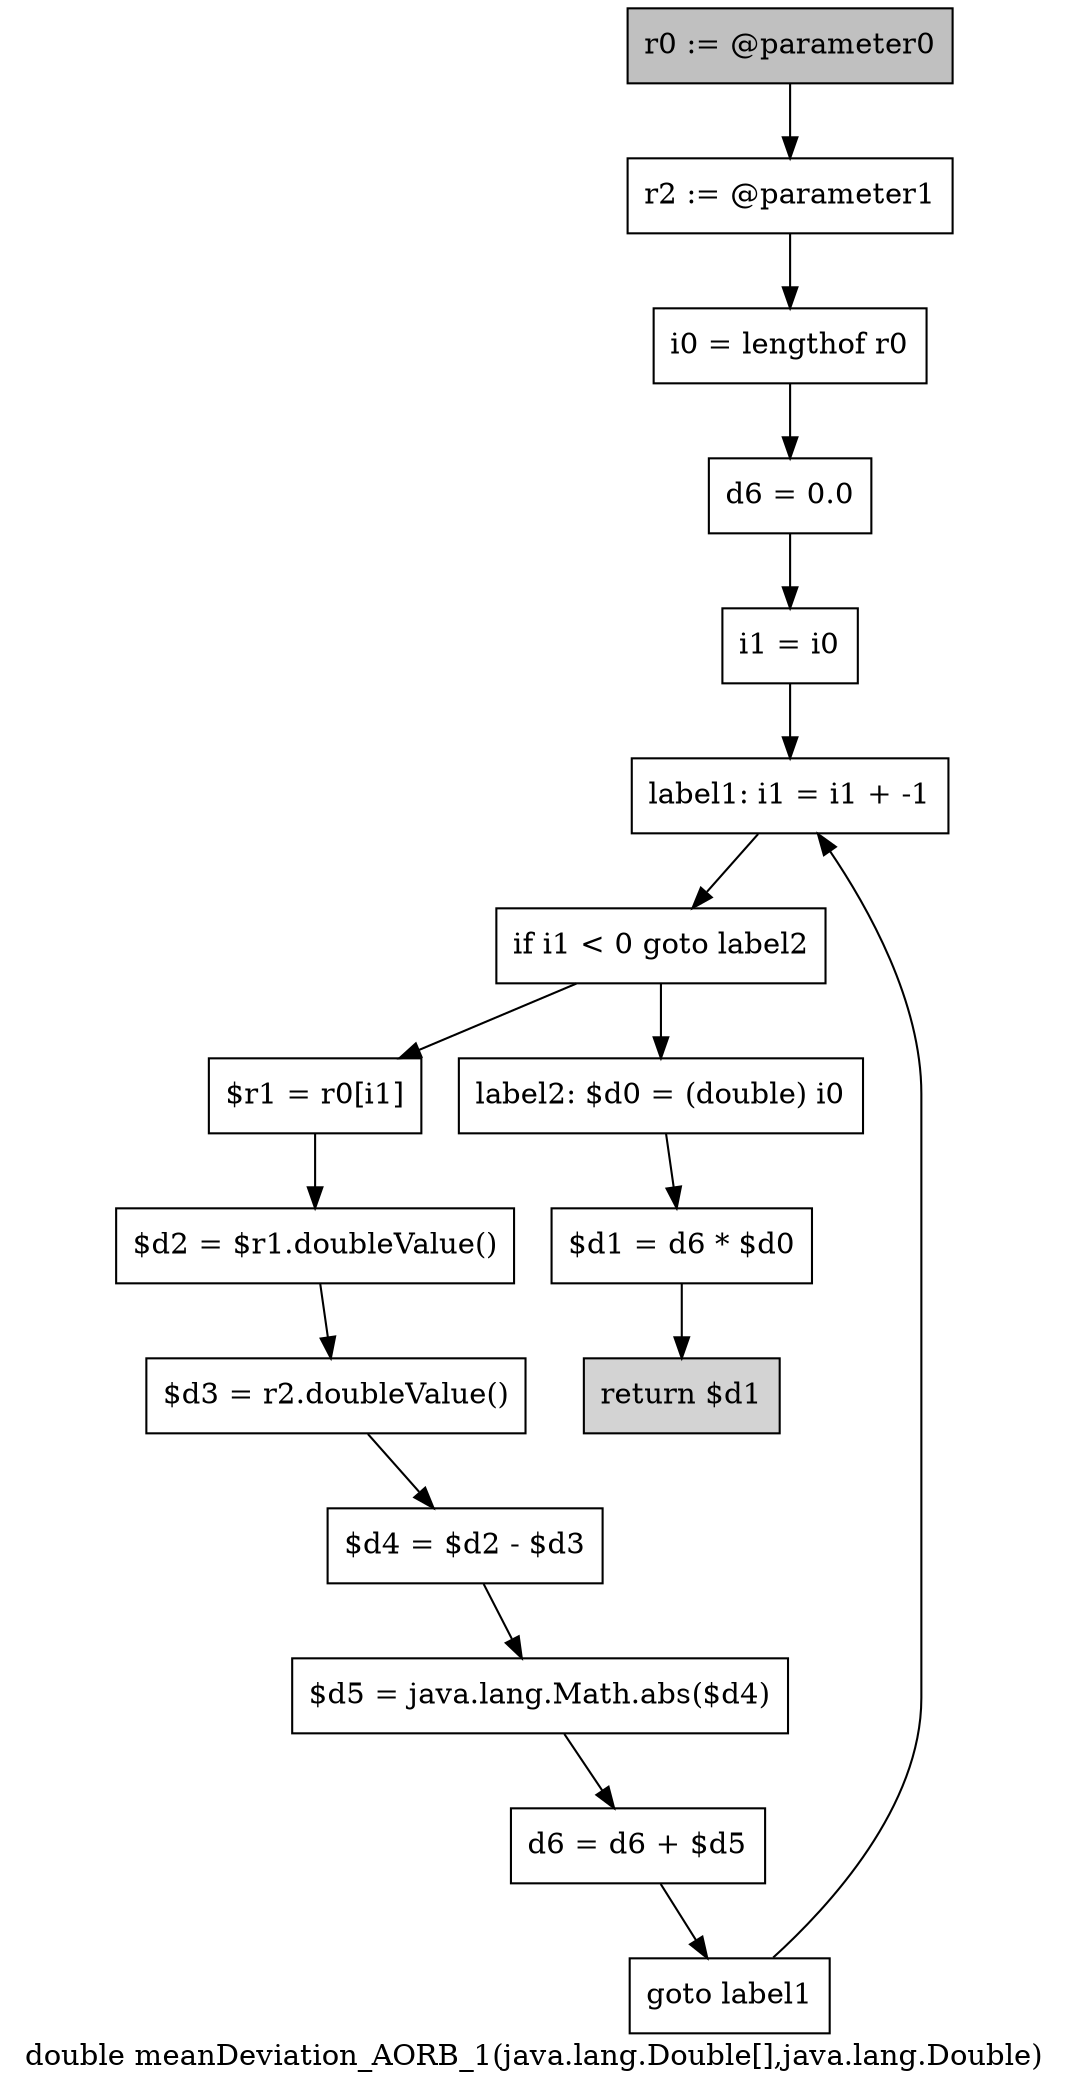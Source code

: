 digraph "double meanDeviation_AORB_1(java.lang.Double[],java.lang.Double)" {
    label="double meanDeviation_AORB_1(java.lang.Double[],java.lang.Double)";
    node [shape=box];
    "0" [style=filled,fillcolor=gray,label="r0 := @parameter0",];
    "1" [label="r2 := @parameter1",];
    "0"->"1";
    "2" [label="i0 = lengthof r0",];
    "1"->"2";
    "3" [label="d6 = 0.0",];
    "2"->"3";
    "4" [label="i1 = i0",];
    "3"->"4";
    "5" [label="label1: i1 = i1 + -1",];
    "4"->"5";
    "6" [label="if i1 < 0 goto label2",];
    "5"->"6";
    "7" [label="$r1 = r0[i1]",];
    "6"->"7";
    "14" [label="label2: $d0 = (double) i0",];
    "6"->"14";
    "8" [label="$d2 = $r1.doubleValue()",];
    "7"->"8";
    "9" [label="$d3 = r2.doubleValue()",];
    "8"->"9";
    "10" [label="$d4 = $d2 - $d3",];
    "9"->"10";
    "11" [label="$d5 = java.lang.Math.abs($d4)",];
    "10"->"11";
    "12" [label="d6 = d6 + $d5",];
    "11"->"12";
    "13" [label="goto label1",];
    "12"->"13";
    "13"->"5";
    "15" [label="$d1 = d6 * $d0",];
    "14"->"15";
    "16" [style=filled,fillcolor=lightgray,label="return $d1",];
    "15"->"16";
}
